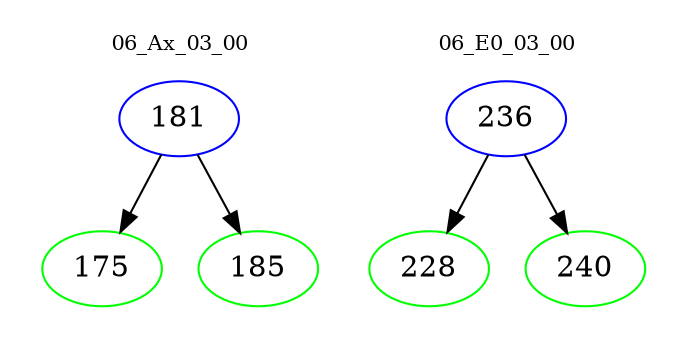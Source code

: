 digraph{
subgraph cluster_0 {
color = white
label = "06_Ax_03_00";
fontsize=10;
T0_181 [label="181", color="blue"]
T0_181 -> T0_175 [color="black"]
T0_175 [label="175", color="green"]
T0_181 -> T0_185 [color="black"]
T0_185 [label="185", color="green"]
}
subgraph cluster_1 {
color = white
label = "06_E0_03_00";
fontsize=10;
T1_236 [label="236", color="blue"]
T1_236 -> T1_228 [color="black"]
T1_228 [label="228", color="green"]
T1_236 -> T1_240 [color="black"]
T1_240 [label="240", color="green"]
}
}
